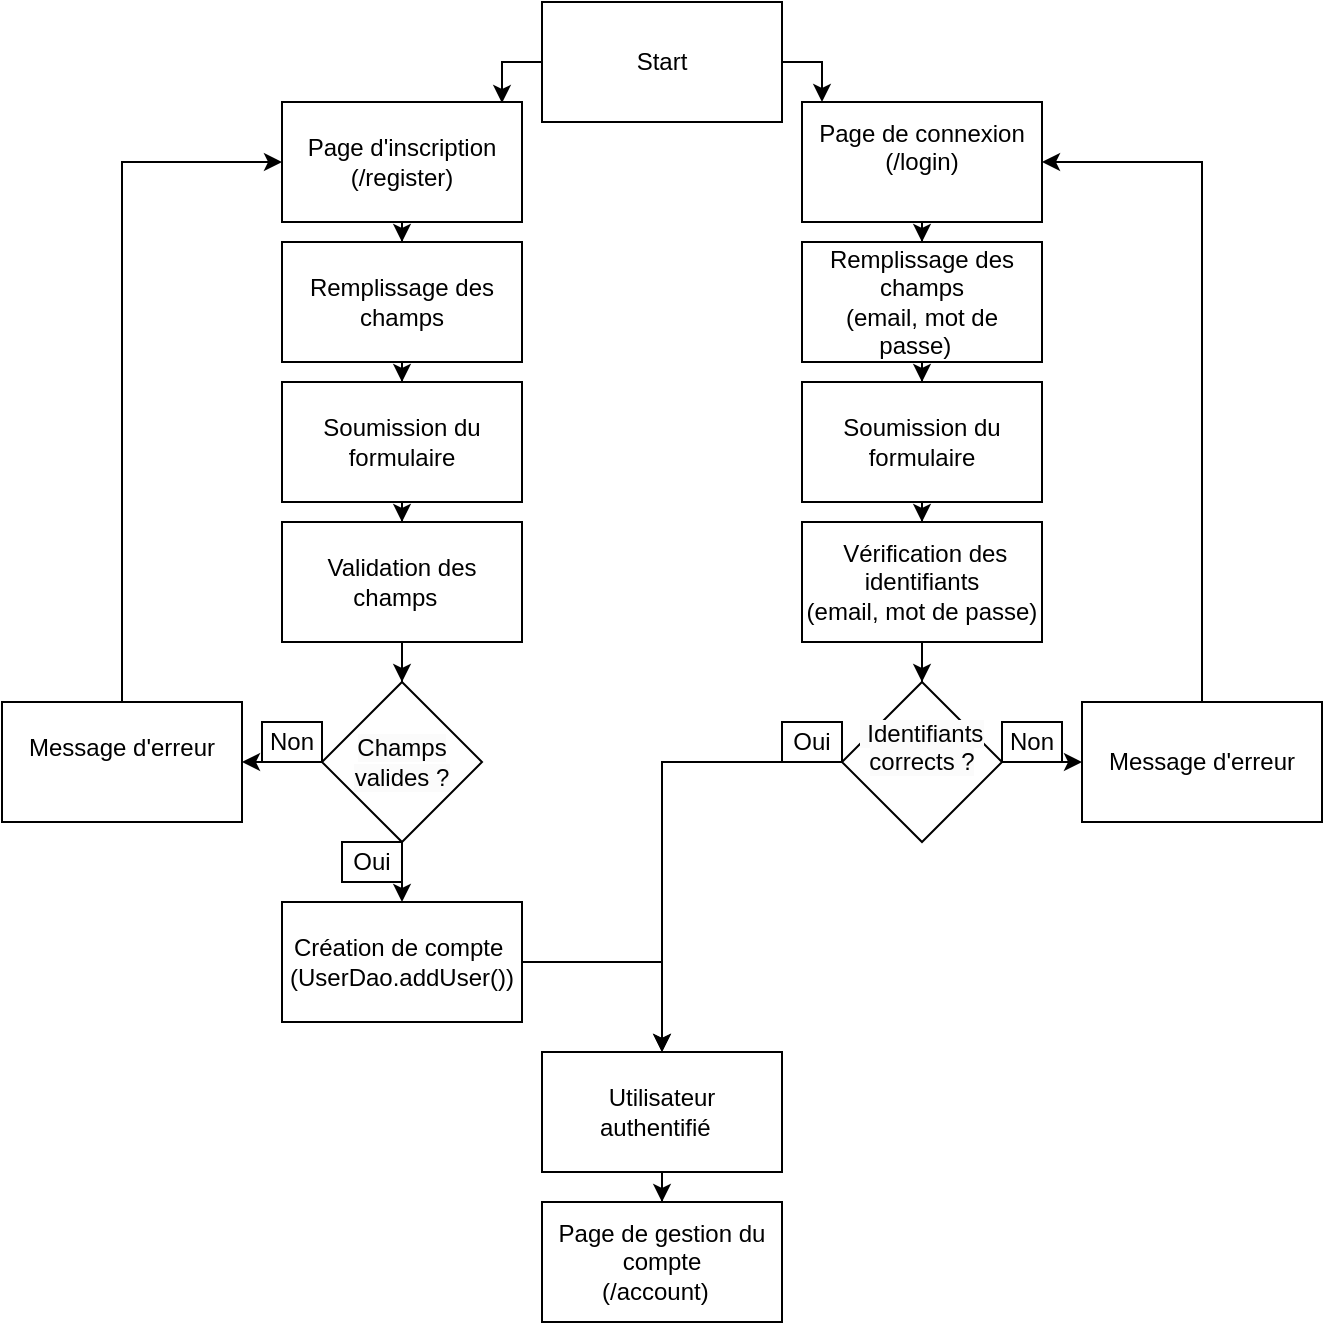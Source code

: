 <mxfile version="24.5.2" type="github">
  <diagram name="Page-1" id="VLQ1q0vU0PJPjyegYe1O">
    <mxGraphModel dx="1195" dy="643" grid="1" gridSize="10" guides="1" tooltips="1" connect="1" arrows="1" fold="1" page="1" pageScale="1" pageWidth="827" pageHeight="1169" math="0" shadow="0">
      <root>
        <mxCell id="0" />
        <mxCell id="1" parent="0" />
        <mxCell id="swKzofVnpEOuJa9C0XW--19" style="edgeStyle=orthogonalEdgeStyle;rounded=0;orthogonalLoop=1;jettySize=auto;html=1;" edge="1" parent="1" source="swKzofVnpEOuJa9C0XW--1" target="swKzofVnpEOuJa9C0XW--5">
          <mxGeometry relative="1" as="geometry" />
        </mxCell>
        <mxCell id="swKzofVnpEOuJa9C0XW--1" value="Page d&#39;inscription (/register&lt;span style=&quot;background-color: initial;&quot;&gt;)&lt;/span&gt;" style="whiteSpace=wrap;html=1;" vertex="1" parent="1">
          <mxGeometry x="230" y="50" width="120" height="60" as="geometry" />
        </mxCell>
        <mxCell id="swKzofVnpEOuJa9C0XW--4" style="edgeStyle=orthogonalEdgeStyle;rounded=0;orthogonalLoop=1;jettySize=auto;html=1;" edge="1" parent="1" source="swKzofVnpEOuJa9C0XW--2">
          <mxGeometry relative="1" as="geometry">
            <mxPoint x="340" y="50" as="targetPoint" />
          </mxGeometry>
        </mxCell>
        <mxCell id="swKzofVnpEOuJa9C0XW--18" style="edgeStyle=orthogonalEdgeStyle;rounded=0;orthogonalLoop=1;jettySize=auto;html=1;" edge="1" parent="1" source="swKzofVnpEOuJa9C0XW--2" target="swKzofVnpEOuJa9C0XW--11">
          <mxGeometry relative="1" as="geometry">
            <Array as="points">
              <mxPoint x="500" y="30" />
            </Array>
          </mxGeometry>
        </mxCell>
        <mxCell id="swKzofVnpEOuJa9C0XW--2" value="Start" style="whiteSpace=wrap;html=1;" vertex="1" parent="1">
          <mxGeometry x="360" width="120" height="60" as="geometry" />
        </mxCell>
        <mxCell id="swKzofVnpEOuJa9C0XW--20" style="edgeStyle=orthogonalEdgeStyle;rounded=0;orthogonalLoop=1;jettySize=auto;html=1;" edge="1" parent="1" source="swKzofVnpEOuJa9C0XW--5" target="swKzofVnpEOuJa9C0XW--6">
          <mxGeometry relative="1" as="geometry" />
        </mxCell>
        <mxCell id="swKzofVnpEOuJa9C0XW--5" value="Remplissage des champs" style="whiteSpace=wrap;html=1;" vertex="1" parent="1">
          <mxGeometry x="230" y="120" width="120" height="60" as="geometry" />
        </mxCell>
        <mxCell id="swKzofVnpEOuJa9C0XW--21" style="edgeStyle=orthogonalEdgeStyle;rounded=0;orthogonalLoop=1;jettySize=auto;html=1;" edge="1" parent="1" source="swKzofVnpEOuJa9C0XW--6" target="swKzofVnpEOuJa9C0XW--7">
          <mxGeometry relative="1" as="geometry" />
        </mxCell>
        <mxCell id="swKzofVnpEOuJa9C0XW--6" value="&lt;div&gt;&lt;span style=&quot;background-color: initial;&quot;&gt;Soumission du formulaire&lt;/span&gt;&lt;br&gt;&lt;/div&gt;" style="whiteSpace=wrap;html=1;" vertex="1" parent="1">
          <mxGeometry x="230" y="190" width="120" height="60" as="geometry" />
        </mxCell>
        <mxCell id="swKzofVnpEOuJa9C0XW--41" style="edgeStyle=orthogonalEdgeStyle;rounded=0;orthogonalLoop=1;jettySize=auto;html=1;exitX=0.5;exitY=1;exitDx=0;exitDy=0;" edge="1" parent="1" source="swKzofVnpEOuJa9C0XW--7" target="swKzofVnpEOuJa9C0XW--36">
          <mxGeometry relative="1" as="geometry" />
        </mxCell>
        <mxCell id="swKzofVnpEOuJa9C0XW--7" value="Validation des champs&lt;span style=&quot;background-color: initial;&quot;&gt;&amp;nbsp;&amp;nbsp;&lt;/span&gt;" style="whiteSpace=wrap;html=1;" vertex="1" parent="1">
          <mxGeometry x="230" y="260" width="120" height="60" as="geometry" />
        </mxCell>
        <mxCell id="swKzofVnpEOuJa9C0XW--32" style="edgeStyle=orthogonalEdgeStyle;rounded=0;orthogonalLoop=1;jettySize=auto;html=1;" edge="1" parent="1" source="swKzofVnpEOuJa9C0XW--9" target="swKzofVnpEOuJa9C0XW--1">
          <mxGeometry relative="1" as="geometry">
            <mxPoint x="150" y="20" as="targetPoint" />
            <Array as="points">
              <mxPoint x="150" y="80" />
            </Array>
          </mxGeometry>
        </mxCell>
        <mxCell id="swKzofVnpEOuJa9C0XW--9" value="&#xa;Message d&#39;erreur&#xa;&#xa;" style="whiteSpace=wrap;html=1;" vertex="1" parent="1">
          <mxGeometry x="90" y="350" width="120" height="60" as="geometry" />
        </mxCell>
        <mxCell id="swKzofVnpEOuJa9C0XW--52" style="edgeStyle=orthogonalEdgeStyle;rounded=0;orthogonalLoop=1;jettySize=auto;html=1;" edge="1" parent="1" source="swKzofVnpEOuJa9C0XW--10" target="swKzofVnpEOuJa9C0XW--17">
          <mxGeometry relative="1" as="geometry" />
        </mxCell>
        <mxCell id="swKzofVnpEOuJa9C0XW--10" value="&lt;br&gt;Création de compte&amp;nbsp;&lt;div&gt;(UserDao.addUser())&lt;div&gt;&lt;br&gt;&lt;/div&gt;&lt;/div&gt;" style="whiteSpace=wrap;html=1;" vertex="1" parent="1">
          <mxGeometry x="230" y="450" width="120" height="60" as="geometry" />
        </mxCell>
        <mxCell id="swKzofVnpEOuJa9C0XW--25" style="edgeStyle=orthogonalEdgeStyle;rounded=0;orthogonalLoop=1;jettySize=auto;html=1;" edge="1" parent="1" source="swKzofVnpEOuJa9C0XW--11" target="swKzofVnpEOuJa9C0XW--12">
          <mxGeometry relative="1" as="geometry" />
        </mxCell>
        <mxCell id="swKzofVnpEOuJa9C0XW--11" value="&#xa;Page de connexion (/login)  &#xa;&#xa;" style="whiteSpace=wrap;html=1;" vertex="1" parent="1">
          <mxGeometry x="490" y="50" width="120" height="60" as="geometry" />
        </mxCell>
        <mxCell id="swKzofVnpEOuJa9C0XW--26" style="edgeStyle=orthogonalEdgeStyle;rounded=0;orthogonalLoop=1;jettySize=auto;html=1;" edge="1" parent="1" source="swKzofVnpEOuJa9C0XW--12" target="swKzofVnpEOuJa9C0XW--13">
          <mxGeometry relative="1" as="geometry" />
        </mxCell>
        <mxCell id="swKzofVnpEOuJa9C0XW--12" value="Remplissage des champs&lt;div&gt;(email, mot de passe)&amp;nbsp;&amp;nbsp;&lt;br&gt;&lt;/div&gt;" style="whiteSpace=wrap;html=1;" vertex="1" parent="1">
          <mxGeometry x="490" y="120" width="120" height="60" as="geometry" />
        </mxCell>
        <mxCell id="swKzofVnpEOuJa9C0XW--27" style="edgeStyle=orthogonalEdgeStyle;rounded=0;orthogonalLoop=1;jettySize=auto;html=1;exitX=0.5;exitY=1;exitDx=0;exitDy=0;" edge="1" parent="1" source="swKzofVnpEOuJa9C0XW--13" target="swKzofVnpEOuJa9C0XW--14">
          <mxGeometry relative="1" as="geometry" />
        </mxCell>
        <mxCell id="swKzofVnpEOuJa9C0XW--13" value="&lt;div&gt;&lt;span style=&quot;background-color: initial;&quot;&gt;Soumission du formulaire&lt;/span&gt;&lt;br&gt;&lt;/div&gt;" style="whiteSpace=wrap;html=1;" vertex="1" parent="1">
          <mxGeometry x="490" y="190" width="120" height="60" as="geometry" />
        </mxCell>
        <mxCell id="swKzofVnpEOuJa9C0XW--50" style="edgeStyle=orthogonalEdgeStyle;rounded=0;orthogonalLoop=1;jettySize=auto;html=1;" edge="1" parent="1" source="swKzofVnpEOuJa9C0XW--14" target="swKzofVnpEOuJa9C0XW--49">
          <mxGeometry relative="1" as="geometry" />
        </mxCell>
        <mxCell id="swKzofVnpEOuJa9C0XW--14" value="&amp;nbsp;Vérification des identifiants&lt;div&gt;(email, mot de passe)&lt;br&gt;&lt;/div&gt;" style="whiteSpace=wrap;html=1;" vertex="1" parent="1">
          <mxGeometry x="490" y="260" width="120" height="60" as="geometry" />
        </mxCell>
        <mxCell id="swKzofVnpEOuJa9C0XW--35" style="edgeStyle=orthogonalEdgeStyle;rounded=0;orthogonalLoop=1;jettySize=auto;html=1;entryX=1;entryY=0.5;entryDx=0;entryDy=0;" edge="1" parent="1" source="swKzofVnpEOuJa9C0XW--16" target="swKzofVnpEOuJa9C0XW--11">
          <mxGeometry relative="1" as="geometry">
            <mxPoint x="680" y="-20" as="targetPoint" />
            <Array as="points">
              <mxPoint x="690" y="80" />
            </Array>
          </mxGeometry>
        </mxCell>
        <mxCell id="swKzofVnpEOuJa9C0XW--16" value="Message d&#39;erreur" style="whiteSpace=wrap;html=1;" vertex="1" parent="1">
          <mxGeometry x="630" y="350" width="120" height="60" as="geometry" />
        </mxCell>
        <mxCell id="swKzofVnpEOuJa9C0XW--57" style="edgeStyle=orthogonalEdgeStyle;rounded=0;orthogonalLoop=1;jettySize=auto;html=1;exitX=0.5;exitY=1;exitDx=0;exitDy=0;" edge="1" parent="1" source="swKzofVnpEOuJa9C0XW--17" target="swKzofVnpEOuJa9C0XW--56">
          <mxGeometry relative="1" as="geometry" />
        </mxCell>
        <mxCell id="swKzofVnpEOuJa9C0XW--17" value="Utilisateur authentifié&amp;nbsp;&amp;nbsp;" style="whiteSpace=wrap;html=1;" vertex="1" parent="1">
          <mxGeometry x="360" y="525" width="120" height="60" as="geometry" />
        </mxCell>
        <mxCell id="swKzofVnpEOuJa9C0XW--38" style="edgeStyle=orthogonalEdgeStyle;rounded=0;orthogonalLoop=1;jettySize=auto;html=1;entryX=1;entryY=0.5;entryDx=0;entryDy=0;" edge="1" parent="1" source="swKzofVnpEOuJa9C0XW--36" target="swKzofVnpEOuJa9C0XW--9">
          <mxGeometry relative="1" as="geometry" />
        </mxCell>
        <mxCell id="swKzofVnpEOuJa9C0XW--42" style="edgeStyle=orthogonalEdgeStyle;rounded=0;orthogonalLoop=1;jettySize=auto;html=1;" edge="1" parent="1" source="swKzofVnpEOuJa9C0XW--36" target="swKzofVnpEOuJa9C0XW--10">
          <mxGeometry relative="1" as="geometry" />
        </mxCell>
        <mxCell id="swKzofVnpEOuJa9C0XW--36" value="&#xa;&lt;br style=&quot;forced-color-adjust: none; color: rgb(0, 0, 0); font-family: Helvetica; font-size: 12px; font-style: normal; font-variant-ligatures: normal; font-variant-caps: normal; font-weight: 400; letter-spacing: normal; orphans: 2; text-align: center; text-indent: 0px; text-transform: none; widows: 2; word-spacing: 0px; -webkit-text-stroke-width: 0px; white-space: normal; background-color: rgb(251, 251, 251); text-decoration-thickness: initial; text-decoration-style: initial; text-decoration-color: initial;&quot;&gt;&lt;span style=&quot;color: rgb(0, 0, 0); font-family: Helvetica; font-size: 12px; font-style: normal; font-variant-ligatures: normal; font-variant-caps: normal; font-weight: 400; letter-spacing: normal; orphans: 2; text-align: center; text-indent: 0px; text-transform: none; widows: 2; word-spacing: 0px; -webkit-text-stroke-width: 0px; white-space: normal; background-color: rgb(251, 251, 251); text-decoration-thickness: initial; text-decoration-style: initial; text-decoration-color: initial; display: inline !important; float: none;&quot;&gt;Champs valides ?&lt;/span&gt;&lt;br style=&quot;forced-color-adjust: none; color: rgb(0, 0, 0); font-family: Helvetica; font-size: 12px; font-style: normal; font-variant-ligatures: normal; font-variant-caps: normal; font-weight: 400; letter-spacing: normal; orphans: 2; text-align: center; text-indent: 0px; text-transform: none; widows: 2; word-spacing: 0px; -webkit-text-stroke-width: 0px; white-space: normal; background-color: rgb(251, 251, 251); text-decoration-thickness: initial; text-decoration-style: initial; text-decoration-color: initial;&quot;&gt;&#xa;&#xa;" style="rhombus;whiteSpace=wrap;html=1;" vertex="1" parent="1">
          <mxGeometry x="250" y="340" width="80" height="80" as="geometry" />
        </mxCell>
        <mxCell id="swKzofVnpEOuJa9C0XW--43" value="Non" style="whiteSpace=wrap;html=1;" vertex="1" parent="1">
          <mxGeometry x="590" y="360" width="30" height="20" as="geometry" />
        </mxCell>
        <mxCell id="swKzofVnpEOuJa9C0XW--46" value="Oui" style="whiteSpace=wrap;html=1;" vertex="1" parent="1">
          <mxGeometry x="260" y="420" width="30" height="20" as="geometry" />
        </mxCell>
        <mxCell id="swKzofVnpEOuJa9C0XW--51" style="edgeStyle=orthogonalEdgeStyle;rounded=0;orthogonalLoop=1;jettySize=auto;html=1;" edge="1" parent="1" source="swKzofVnpEOuJa9C0XW--49" target="swKzofVnpEOuJa9C0XW--16">
          <mxGeometry relative="1" as="geometry" />
        </mxCell>
        <mxCell id="swKzofVnpEOuJa9C0XW--53" style="edgeStyle=orthogonalEdgeStyle;rounded=0;orthogonalLoop=1;jettySize=auto;html=1;" edge="1" parent="1" source="swKzofVnpEOuJa9C0XW--49" target="swKzofVnpEOuJa9C0XW--17">
          <mxGeometry relative="1" as="geometry" />
        </mxCell>
        <mxCell id="swKzofVnpEOuJa9C0XW--49" value="&#xa;&lt;span style=&quot;color: rgb(0, 0, 0); font-family: Helvetica; font-size: 12px; font-style: normal; font-variant-ligatures: normal; font-variant-caps: normal; font-weight: 400; letter-spacing: normal; orphans: 2; text-align: center; text-indent: 0px; text-transform: none; widows: 2; word-spacing: 0px; -webkit-text-stroke-width: 0px; white-space: normal; background-color: rgb(251, 251, 251); text-decoration-thickness: initial; text-decoration-style: initial; text-decoration-color: initial; display: inline !important; float: none;&quot;&gt;&amp;nbsp;Identifiants corrects ?&lt;/span&gt;&#xa;&#xa;" style="rhombus;whiteSpace=wrap;html=1;" vertex="1" parent="1">
          <mxGeometry x="510" y="340" width="80" height="80" as="geometry" />
        </mxCell>
        <mxCell id="swKzofVnpEOuJa9C0XW--54" value="Oui" style="whiteSpace=wrap;html=1;" vertex="1" parent="1">
          <mxGeometry x="480" y="360" width="30" height="20" as="geometry" />
        </mxCell>
        <mxCell id="swKzofVnpEOuJa9C0XW--55" value="Non" style="whiteSpace=wrap;html=1;" vertex="1" parent="1">
          <mxGeometry x="220" y="360" width="30" height="20" as="geometry" />
        </mxCell>
        <mxCell id="swKzofVnpEOuJa9C0XW--56" value="&lt;br&gt;Page de gestion du compte&lt;div&gt;(/account)&amp;nbsp;&amp;nbsp;&lt;br&gt;&lt;br&gt;&lt;/div&gt;" style="whiteSpace=wrap;html=1;" vertex="1" parent="1">
          <mxGeometry x="360" y="600" width="120" height="60" as="geometry" />
        </mxCell>
      </root>
    </mxGraphModel>
  </diagram>
</mxfile>
